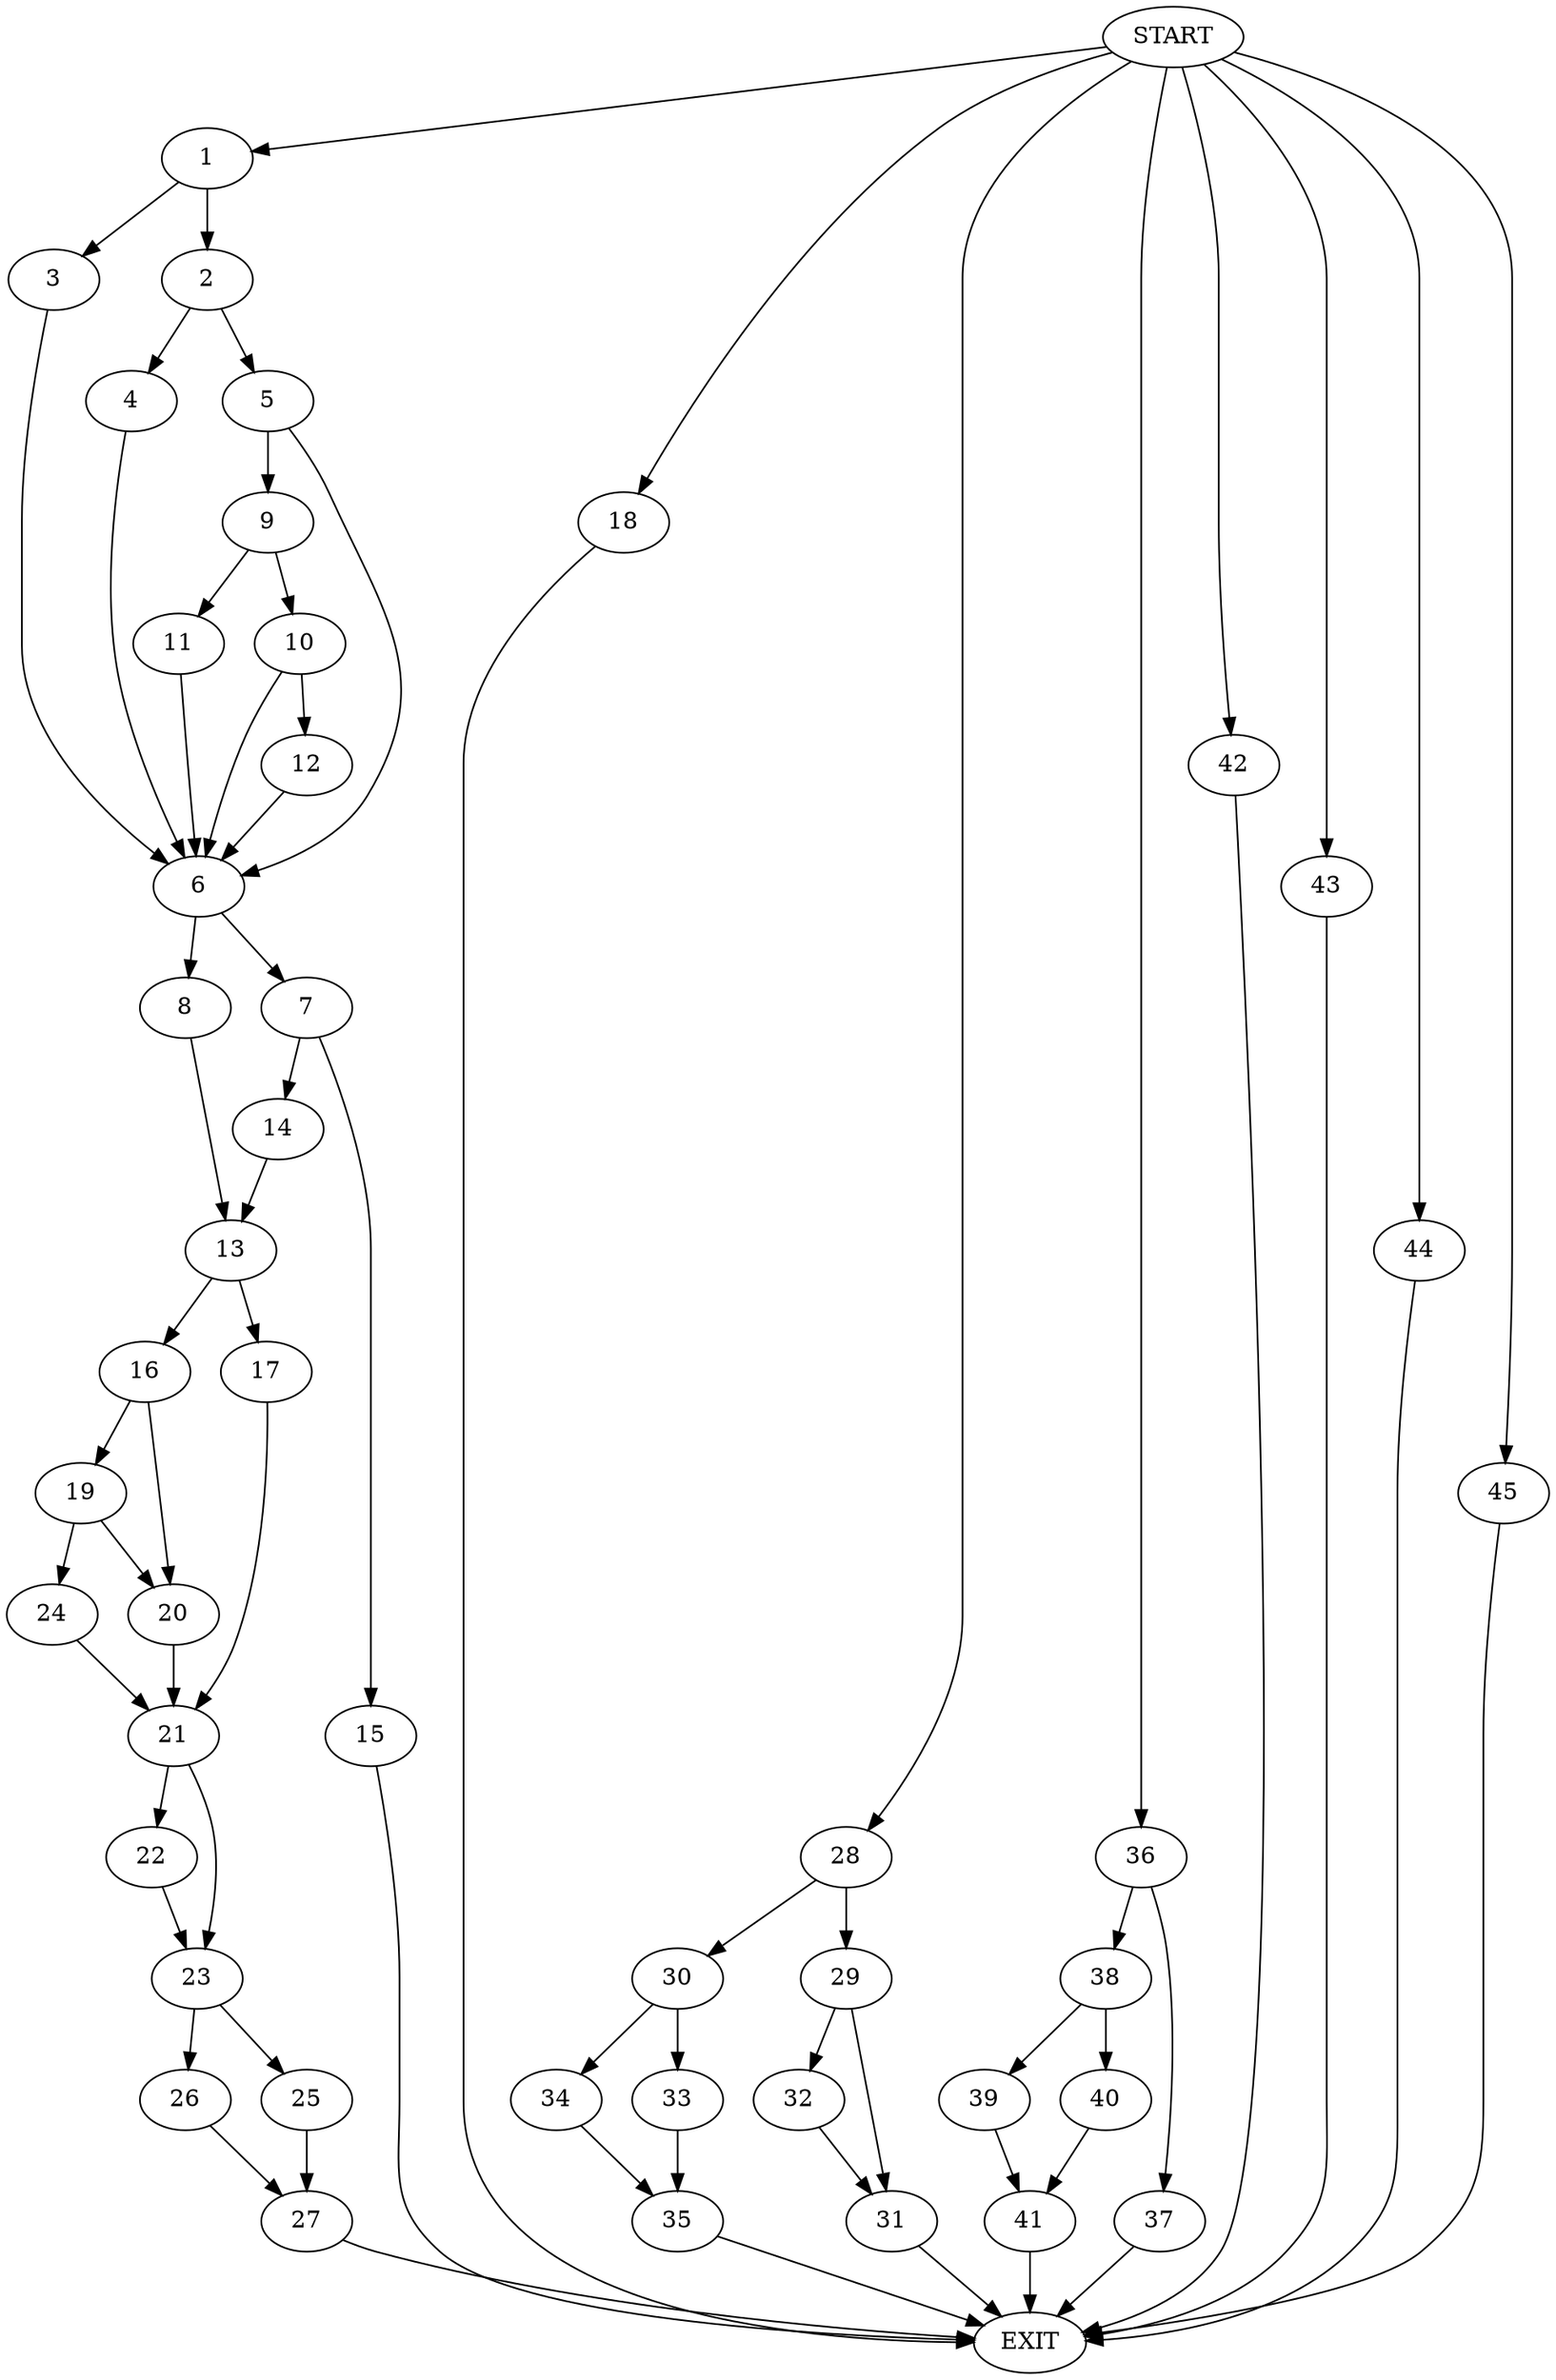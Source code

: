 digraph {
0 [label="START"]
46 [label="EXIT"]
0 -> 1
1 -> 2
1 -> 3
2 -> 4
2 -> 5
3 -> 6
6 -> 7
6 -> 8
5 -> 9
5 -> 6
4 -> 6
9 -> 10
9 -> 11
11 -> 6
10 -> 12
10 -> 6
12 -> 6
8 -> 13
7 -> 14
7 -> 15
13 -> 16
13 -> 17
15 -> 46
14 -> 13
0 -> 18
18 -> 46
16 -> 19
16 -> 20
17 -> 21
21 -> 22
21 -> 23
20 -> 21
19 -> 20
19 -> 24
24 -> 21
22 -> 23
23 -> 25
23 -> 26
25 -> 27
26 -> 27
27 -> 46
0 -> 28
28 -> 29
28 -> 30
29 -> 31
29 -> 32
30 -> 33
30 -> 34
31 -> 46
32 -> 31
33 -> 35
34 -> 35
35 -> 46
0 -> 36
36 -> 37
36 -> 38
38 -> 39
38 -> 40
37 -> 46
40 -> 41
39 -> 41
41 -> 46
0 -> 42
42 -> 46
0 -> 43
43 -> 46
0 -> 44
44 -> 46
0 -> 45
45 -> 46
}
